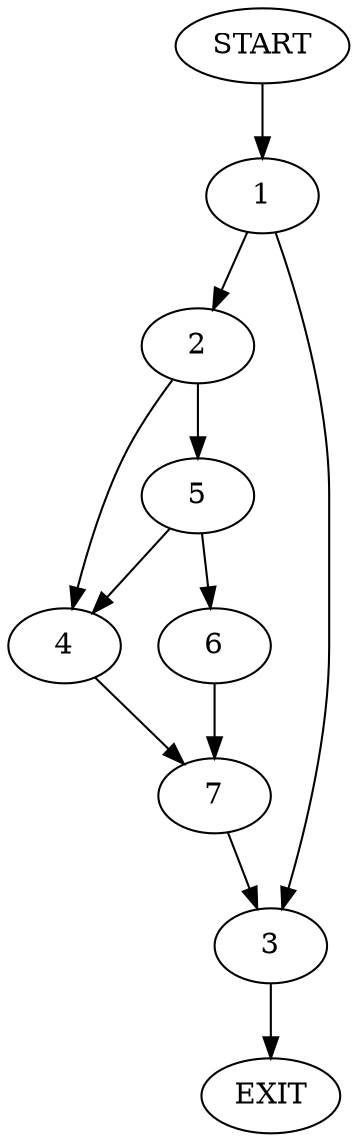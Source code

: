 digraph {
0 [label="START"];
1;
2;
3;
4;
5;
6;
7;
8 [label="EXIT"];
0 -> 1;
1 -> 2;
1 -> 3;
3 -> 8;
2 -> 4;
2 -> 5;
5 -> 6;
5 -> 4;
4 -> 7;
6 -> 7;
7 -> 3;
}